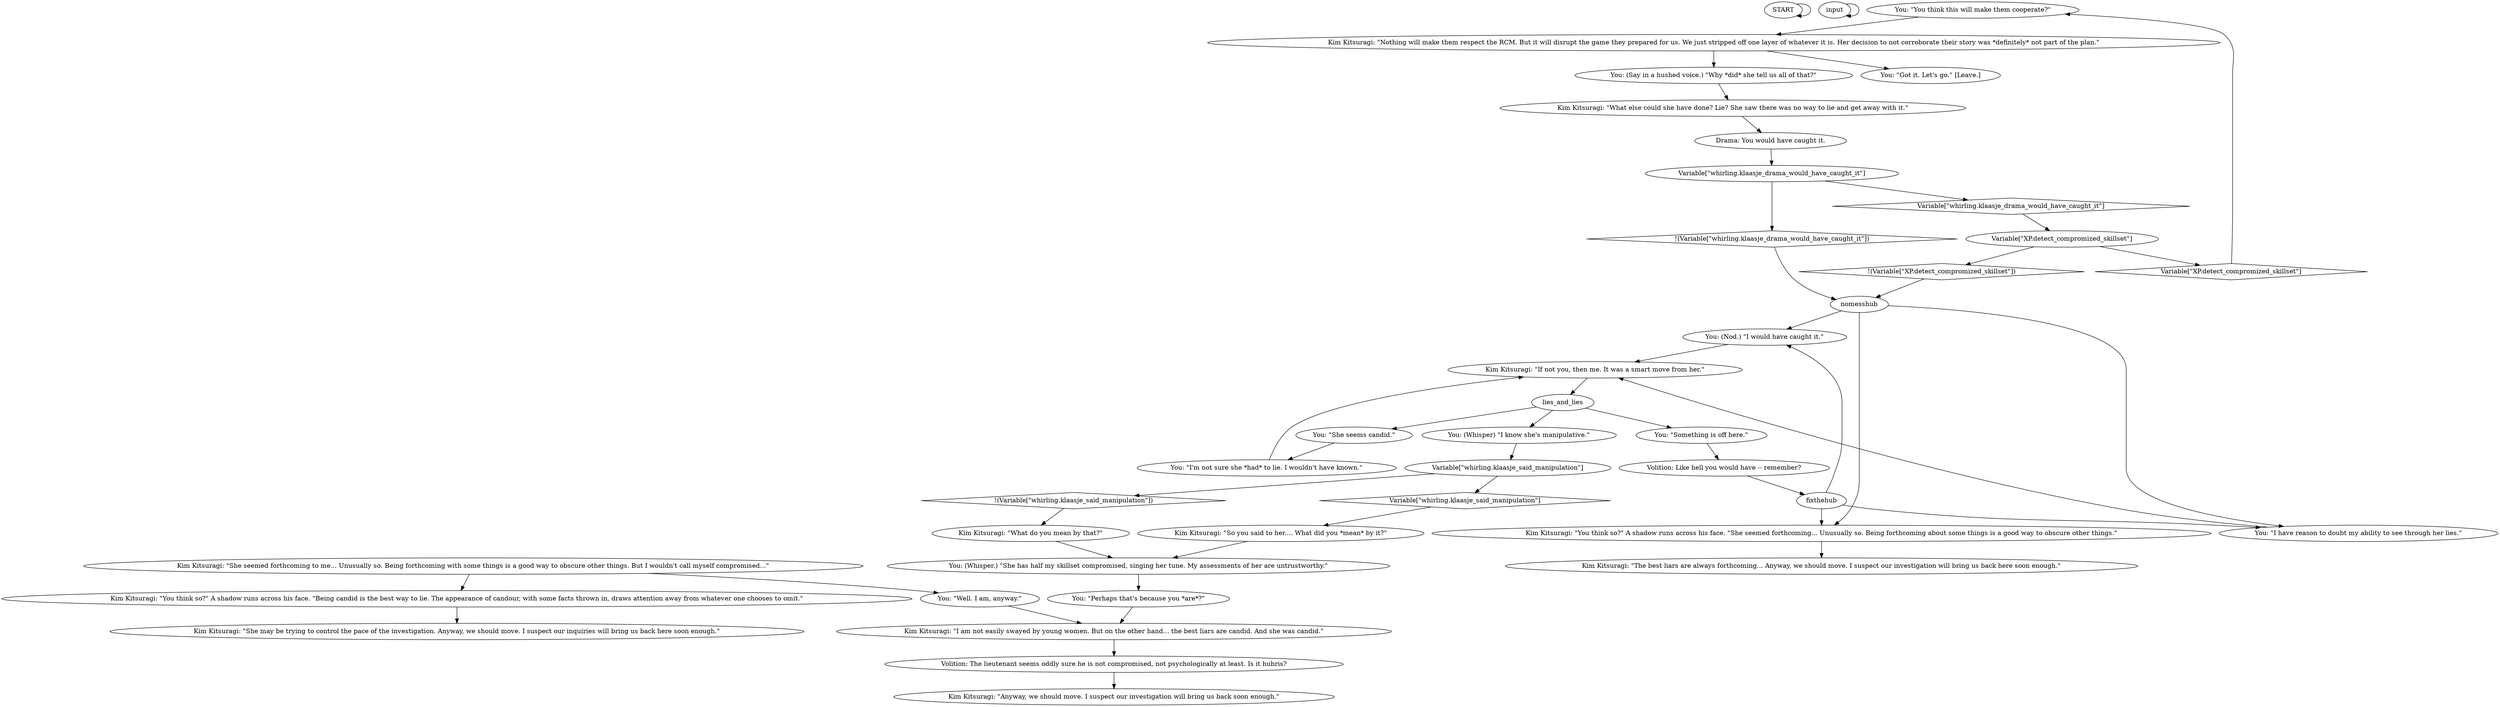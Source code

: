 # KIM SWITCH / DISCUSSING KLAASJE DOWNSTAIRS
# this should blink ONLY DOWNSTAIRS and after Klaasje rape hub exit
# ==================================================
digraph G {
	  0 [label="START"];
	  1 [label="input"];
	  2 [label="You: \"You think this will make them cooperate?\""];
	  3 [label="Volition: Like hell you would have -- remember?"];
	  4 [label="Kim Kitsuragi: \"You think so?\" A shadow runs across his face. \"She seemed forthcoming... Unusually so. Being forthcoming about some things is a good way to obscure other things.\""];
	  5 [label="You: \"I'm not sure she *had* to lie. I wouldn't have known.\""];
	  6 [label="Kim Kitsuragi: \"You think so?\" A shadow runs across his face. \"Being candid is the best way to lie. The appearance of candour, with some facts thrown in, draws attention away from whatever one chooses to omit.\""];
	  7 [label="You: \"Perhaps that's because you *are*?\""];
	  8 [label="Kim Kitsuragi: \"She seemed forthcoming to me... Unusually so. Being forthcoming with some things is a good way to obscure other things. But I wouldn't call myself compromised...\""];
	  9 [label="Kim Kitsuragi: \"Anyway, we should move. I suspect our investigation will bring us back soon enough.\""];
	  10 [label="You: \"Got it. Let's go.\" [Leave.]"];
	  11 [label="Drama: You would have caught it."];
	  12 [label="You: (Nod.) \"I would have caught it.\""];
	  13 [label="Kim Kitsuragi: \"So you said to her.... What did you *mean* by it?\""];
	  14 [label="Kim Kitsuragi: \"What do you mean by that?\""];
	  15 [label="Variable[\"whirling.klaasje_drama_would_have_caught_it\"]"];
	  16 [label="Variable[\"whirling.klaasje_drama_would_have_caught_it\"]", shape=diamond];
	  17 [label="!(Variable[\"whirling.klaasje_drama_would_have_caught_it\"])", shape=diamond];
	  18 [label="Variable[\"XP.detect_compromized_skillset\"]"];
	  19 [label="Variable[\"XP.detect_compromized_skillset\"]", shape=diamond];
	  20 [label="!(Variable[\"XP.detect_compromized_skillset\"])", shape=diamond];
	  21 [label="You: \"Something is off here.\""];
	  22 [label="You: \"Well. I am, anyway.\""];
	  23 [label="You: \"She seems candid.\""];
	  24 [label="Kim Kitsuragi: \"What else could she have done? Lie? She saw there was no way to lie and get away with it.\""];
	  25 [label="nomesshub"];
	  26 [label="Kim Kitsuragi: \"The best liars are always forthcoming... Anyway, we should move. I suspect our investigation will bring us back here soon enough.\""];
	  27 [label="lies_and_lies"];
	  28 [label="Variable[\"whirling.klaasje_said_manipulation\"]"];
	  29 [label="Variable[\"whirling.klaasje_said_manipulation\"]", shape=diamond];
	  30 [label="!(Variable[\"whirling.klaasje_said_manipulation\"])", shape=diamond];
	  31 [label="fixthehub"];
	  32 [label="You: (Whisper.) \"She has half my skillset compromised, singing her tune. My assessments of her are untrustworthy.\""];
	  33 [label="Kim Kitsuragi: \"I am not easily swayed by young women. But on the other hand... the best liars are candid. And she was candid.\""];
	  34 [label="Kim Kitsuragi: \"Nothing will make them respect the RCM. But it will disrupt the game they prepared for us. We just stripped off one layer of whatever it is. Her decision to not corroborate their story was *definitely* not part of the plan.\""];
	  35 [label="You: (Say in a hushed voice.) \"Why *did* she tell us all of that?\""];
	  36 [label="Kim Kitsuragi: \"If not you, then me. It was a smart move from her.\""];
	  37 [label="You: (Whisper) \"I know she's manipulative.\""];
	  38 [label="Kim Kitsuragi: \"She may be trying to control the pace of the investigation. Anyway, we should move. I suspect our inquiries will bring us back here soon enough.\""];
	  39 [label="You: \"I have reason to doubt my ability to see through her lies.\""];
	  40 [label="Volition: The lieutenant seems oddly sure he is not compromised, not psychologically at least. Is it hubris?"];
	  0 -> 0
	  1 -> 1
	  2 -> 34
	  3 -> 31
	  4 -> 26
	  5 -> 36
	  6 -> 38
	  7 -> 33
	  8 -> 6
	  8 -> 22
	  11 -> 15
	  12 -> 36
	  13 -> 32
	  14 -> 32
	  15 -> 16
	  15 -> 17
	  16 -> 18
	  17 -> 25
	  18 -> 19
	  18 -> 20
	  19 -> 2
	  20 -> 25
	  21 -> 3
	  22 -> 33
	  23 -> 5
	  24 -> 11
	  25 -> 12
	  25 -> 4
	  25 -> 39
	  27 -> 37
	  27 -> 21
	  27 -> 23
	  28 -> 29
	  28 -> 30
	  29 -> 13
	  30 -> 14
	  31 -> 12
	  31 -> 4
	  31 -> 39
	  32 -> 7
	  33 -> 40
	  34 -> 10
	  34 -> 35
	  35 -> 24
	  36 -> 27
	  37 -> 28
	  39 -> 36
	  40 -> 9
}

